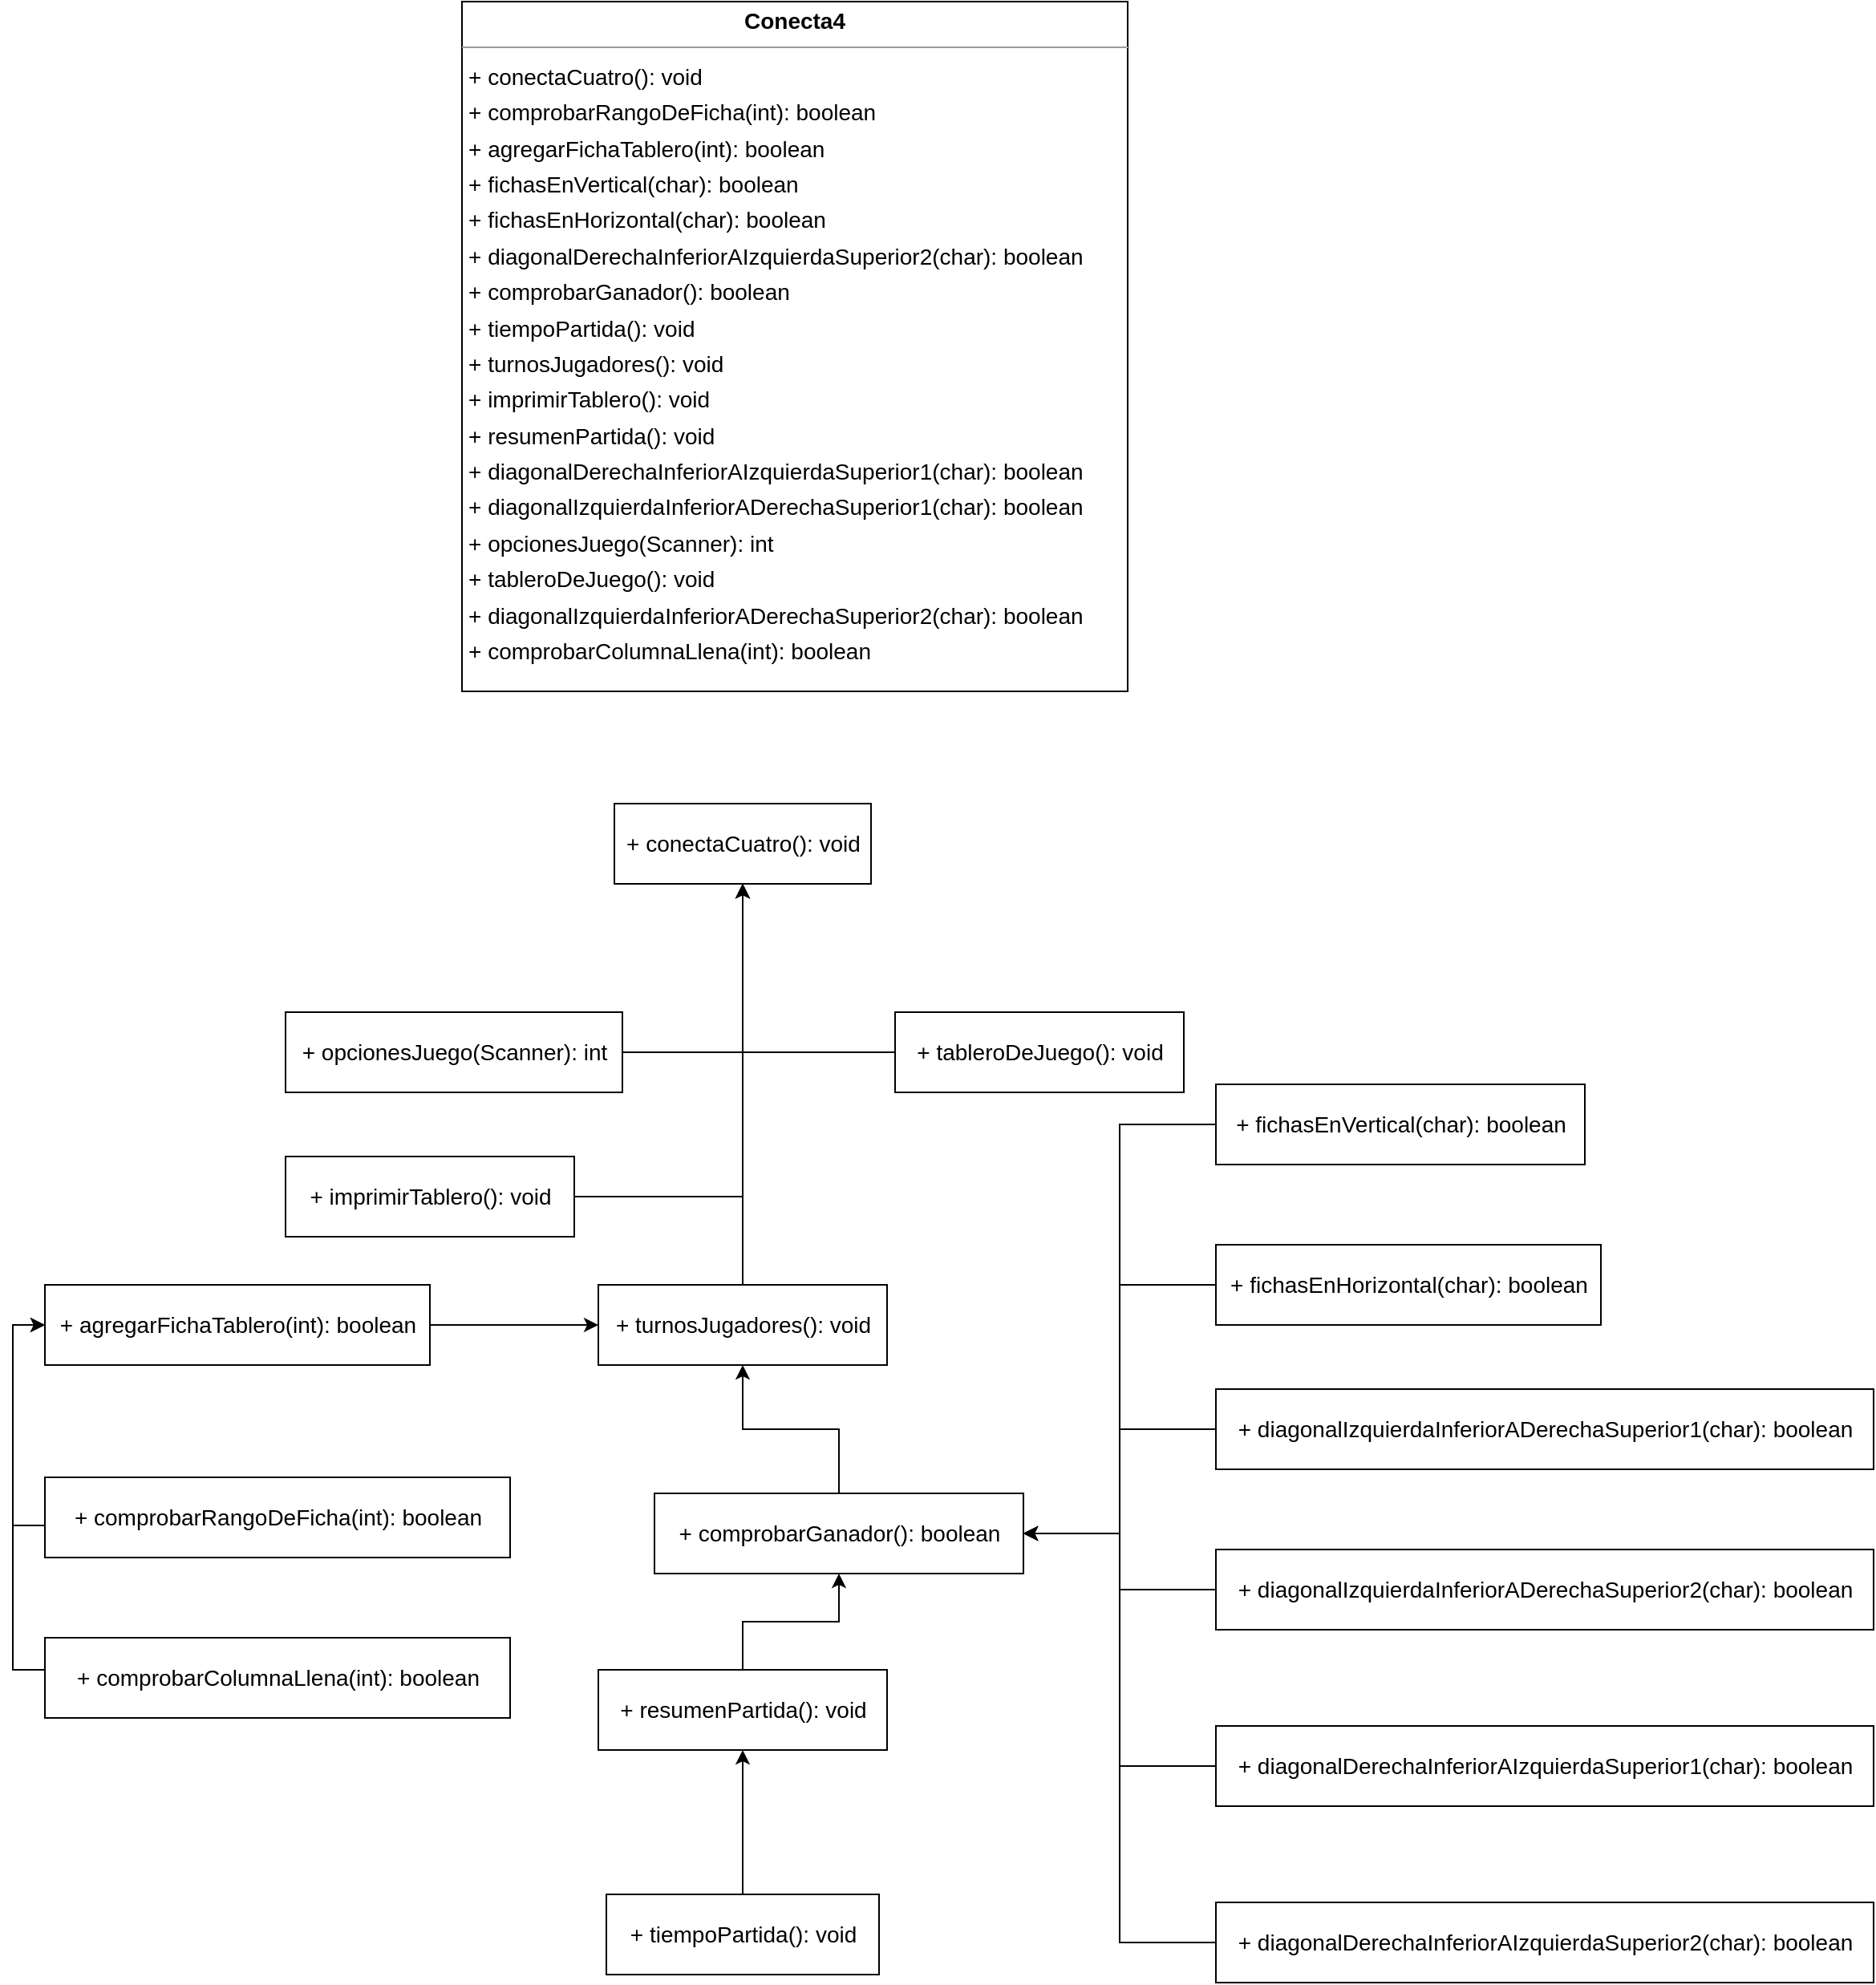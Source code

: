 <mxfile version="20.5.3" type="embed"><diagram id="niHMEKWpn7_BpTSVb3m_" name="Page-1"><mxGraphModel dx="2126" dy="2701" grid="1" gridSize="10" guides="1" tooltips="1" connect="1" arrows="1" fold="1" page="0" pageScale="1" pageWidth="827" pageHeight="1169" background="none" math="0" shadow="0"><root><mxCell id="0"/><mxCell id="1" parent="0"/><mxCell id="node0" value="&lt;p style=&quot;margin:0px;margin-top:4px;text-align:center;&quot;&gt;&lt;b&gt;Conecta4&lt;/b&gt;&lt;/p&gt;&lt;hr size=&quot;1&quot;/&gt;&lt;p style=&quot;margin:0 0 0 4px;line-height:1.6;&quot;&gt;+ conectaCuatro(): void&lt;br/&gt;+ comprobarRangoDeFicha(int): boolean&lt;br/&gt;+ agregarFichaTablero(int): boolean&lt;br/&gt;+ fichasEnVertical(char): boolean&lt;br/&gt;+ fichasEnHorizontal(char): boolean&lt;br/&gt;+ diagonalDerechaInferiorAIzquierdaSuperior2(char): boolean&lt;br/&gt;+ comprobarGanador(): boolean&lt;br/&gt;+ tiempoPartida(): void&lt;br/&gt;+ turnosJugadores(): void&lt;br/&gt;+ imprimirTablero(): void&lt;br/&gt;+ resumenPartida(): void&lt;br/&gt;+ diagonalDerechaInferiorAIzquierdaSuperior1(char): boolean&lt;br/&gt;+ diagonalIzquierdaInferiorADerechaSuperior1(char): boolean&lt;br/&gt;+ opcionesJuego(Scanner): int&lt;br/&gt;+ tableroDeJuego(): void&lt;br/&gt;+ diagonalIzquierdaInferiorADerechaSuperior2(char): boolean&lt;br/&gt;+ comprobarColumnaLlena(int): boolean&lt;/p&gt;" style="verticalAlign=top;align=left;overflow=fill;fontSize=14;fontFamily=Helvetica;html=1;rounded=0;shadow=0;comic=0;labelBackgroundColor=none;strokeWidth=1;" parent="1" vertex="1"><mxGeometry x="-810" y="-1940" width="415" height="430" as="geometry"/></mxCell><mxCell id="2" value="&lt;span style=&quot;font-size: 14px; text-align: left;&quot;&gt;+ conectaCuatro(): void&lt;/span&gt;" style="html=1;" parent="1" vertex="1"><mxGeometry x="-715" y="-1440" width="160" height="50" as="geometry"/></mxCell><mxCell id="51" style="edgeStyle=orthogonalEdgeStyle;rounded=0;orthogonalLoop=1;jettySize=auto;html=1;entryX=0;entryY=0.5;entryDx=0;entryDy=0;" edge="1" parent="1" source="3" target="4"><mxGeometry relative="1" as="geometry"><Array as="points"><mxPoint x="-1090" y="-990"/><mxPoint x="-1090" y="-1115"/></Array></mxGeometry></mxCell><mxCell id="3" value="&lt;span style=&quot;font-size: 14px; text-align: left;&quot;&gt;+ comprobarRangoDeFicha(int): boolean&lt;/span&gt;" style="html=1;" parent="1" vertex="1"><mxGeometry x="-1070" y="-1020" width="290" height="50" as="geometry"/></mxCell><mxCell id="49" style="edgeStyle=orthogonalEdgeStyle;rounded=0;orthogonalLoop=1;jettySize=auto;html=1;entryX=0;entryY=0.5;entryDx=0;entryDy=0;" edge="1" parent="1" source="4" target="12"><mxGeometry relative="1" as="geometry"/></mxCell><mxCell id="4" value="&lt;span style=&quot;font-size: 14px; text-align: left;&quot;&gt;+ agregarFichaTablero(int): boolean&lt;/span&gt;" style="html=1;" parent="1" vertex="1"><mxGeometry x="-1070" y="-1140" width="240" height="50" as="geometry"/></mxCell><mxCell id="29" style="edgeStyle=orthogonalEdgeStyle;rounded=0;orthogonalLoop=1;jettySize=auto;html=1;entryX=1;entryY=0.5;entryDx=0;entryDy=0;" edge="1" parent="1" source="5" target="8"><mxGeometry relative="1" as="geometry"/></mxCell><mxCell id="5" value="&lt;span style=&quot;font-size: 14px; text-align: left;&quot;&gt;+ fichasEnVertical(char): boolean&lt;/span&gt;" style="html=1;" parent="1" vertex="1"><mxGeometry x="-340" y="-1265" width="230" height="50" as="geometry"/></mxCell><mxCell id="36" style="edgeStyle=orthogonalEdgeStyle;rounded=0;orthogonalLoop=1;jettySize=auto;html=1;entryX=1;entryY=0.5;entryDx=0;entryDy=0;" edge="1" parent="1" source="6" target="8"><mxGeometry relative="1" as="geometry"/></mxCell><mxCell id="6" value="&lt;span style=&quot;font-size: 14px; text-align: left;&quot;&gt;+ fichasEnHorizontal(char): boolean&lt;/span&gt;" style="html=1;" parent="1" vertex="1"><mxGeometry x="-340" y="-1165" width="240" height="50" as="geometry"/></mxCell><mxCell id="46" style="edgeStyle=orthogonalEdgeStyle;rounded=0;orthogonalLoop=1;jettySize=auto;html=1;entryX=0.5;entryY=1;entryDx=0;entryDy=0;" edge="1" parent="1" source="8" target="12"><mxGeometry relative="1" as="geometry"/></mxCell><mxCell id="8" value="&lt;span style=&quot;font-size: 14px; text-align: left;&quot;&gt;+ comprobarGanador(): boolean&lt;/span&gt;" style="html=1;" parent="1" vertex="1"><mxGeometry x="-690" y="-1010" width="230" height="50" as="geometry"/></mxCell><mxCell id="30" style="edgeStyle=orthogonalEdgeStyle;rounded=0;orthogonalLoop=1;jettySize=auto;html=1;entryX=1;entryY=0.5;entryDx=0;entryDy=0;" edge="1" parent="1" source="9" target="8"><mxGeometry relative="1" as="geometry"/></mxCell><mxCell id="9" value="&lt;span style=&quot;font-size: 14px; text-align: left;&quot;&gt;+ diagonalDerechaInferiorAIzquierdaSuperior2(char): boolean&lt;/span&gt;" style="html=1;" parent="1" vertex="1"><mxGeometry x="-340" y="-755" width="410" height="50" as="geometry"/></mxCell><mxCell id="47" style="edgeStyle=orthogonalEdgeStyle;rounded=0;orthogonalLoop=1;jettySize=auto;html=1;entryX=0.5;entryY=1;entryDx=0;entryDy=0;" edge="1" parent="1" source="10" target="8"><mxGeometry relative="1" as="geometry"/></mxCell><mxCell id="10" value="&lt;span style=&quot;font-size: 14px; text-align: left;&quot;&gt;+ resumenPartida(): void&lt;/span&gt;" style="html=1;" parent="1" vertex="1"><mxGeometry x="-725" y="-900" width="180" height="50" as="geometry"/></mxCell><mxCell id="22" style="edgeStyle=orthogonalEdgeStyle;rounded=0;orthogonalLoop=1;jettySize=auto;html=1;entryX=0.5;entryY=1;entryDx=0;entryDy=0;" edge="1" parent="1" source="11" target="2"><mxGeometry relative="1" as="geometry"/></mxCell><mxCell id="11" value="&lt;span style=&quot;font-size: 14px; text-align: left;&quot;&gt;+ imprimirTablero(): void&lt;/span&gt;" style="html=1;" parent="1" vertex="1"><mxGeometry x="-920" y="-1220" width="180" height="50" as="geometry"/></mxCell><mxCell id="23" style="edgeStyle=orthogonalEdgeStyle;rounded=0;orthogonalLoop=1;jettySize=auto;html=1;entryX=0.5;entryY=1;entryDx=0;entryDy=0;" edge="1" parent="1" source="12" target="2"><mxGeometry relative="1" as="geometry"/></mxCell><mxCell id="12" value="&lt;span style=&quot;font-size: 14px; text-align: left;&quot;&gt;+ turnosJugadores(): void&lt;/span&gt;" style="html=1;" parent="1" vertex="1"><mxGeometry x="-725" y="-1140" width="180" height="50" as="geometry"/></mxCell><mxCell id="37" style="edgeStyle=orthogonalEdgeStyle;rounded=0;orthogonalLoop=1;jettySize=auto;html=1;entryX=0.5;entryY=1;entryDx=0;entryDy=0;" edge="1" parent="1" source="13" target="10"><mxGeometry relative="1" as="geometry"/></mxCell><mxCell id="13" value="&lt;span style=&quot;font-size: 14px; text-align: left;&quot;&gt;+ tiempoPartida(): void&lt;/span&gt;" style="html=1;" parent="1" vertex="1"><mxGeometry x="-720" y="-760" width="170" height="50" as="geometry"/></mxCell><mxCell id="20" style="edgeStyle=orthogonalEdgeStyle;rounded=0;orthogonalLoop=1;jettySize=auto;html=1;entryX=0.5;entryY=1;entryDx=0;entryDy=0;" edge="1" parent="1" source="14" target="2"><mxGeometry relative="1" as="geometry"><Array as="points"><mxPoint x="-635" y="-1285"/></Array></mxGeometry></mxCell><mxCell id="14" value="&lt;span style=&quot;font-size: 14px; text-align: left;&quot;&gt;+ opcionesJuego(Scanner): int&lt;/span&gt;" style="html=1;" parent="1" vertex="1"><mxGeometry x="-920" y="-1310" width="210" height="50" as="geometry"/></mxCell><mxCell id="31" style="edgeStyle=orthogonalEdgeStyle;rounded=0;orthogonalLoop=1;jettySize=auto;html=1;entryX=1;entryY=0.5;entryDx=0;entryDy=0;" edge="1" parent="1" source="15" target="8"><mxGeometry relative="1" as="geometry"/></mxCell><mxCell id="15" value="&lt;span style=&quot;font-size: 14px; text-align: left;&quot;&gt;+ diagonalDerechaInferiorAIzquierdaSuperior1(char): boolean&lt;/span&gt;" style="html=1;" parent="1" vertex="1"><mxGeometry x="-340" y="-865" width="410" height="50" as="geometry"/></mxCell><mxCell id="33" style="edgeStyle=orthogonalEdgeStyle;rounded=0;orthogonalLoop=1;jettySize=auto;html=1;entryX=1;entryY=0.5;entryDx=0;entryDy=0;" edge="1" parent="1" source="16" target="8"><mxGeometry relative="1" as="geometry"/></mxCell><mxCell id="16" value="&lt;span style=&quot;font-size: 14px; text-align: left;&quot;&gt;+ diagonalIzquierdaInferiorADerechaSuperior1(char): boolean&lt;/span&gt;" style="html=1;" parent="1" vertex="1"><mxGeometry x="-340" y="-1075" width="410" height="50" as="geometry"/></mxCell><mxCell id="32" style="edgeStyle=orthogonalEdgeStyle;rounded=0;orthogonalLoop=1;jettySize=auto;html=1;entryX=1;entryY=0.5;entryDx=0;entryDy=0;" edge="1" parent="1" source="17" target="8"><mxGeometry relative="1" as="geometry"/></mxCell><mxCell id="17" value="&lt;span style=&quot;font-size: 14px; text-align: left;&quot;&gt;+ diagonalIzquierdaInferiorADerechaSuperior2(char): boolean&lt;/span&gt;" style="html=1;" parent="1" vertex="1"><mxGeometry x="-340" y="-975" width="410" height="50" as="geometry"/></mxCell><mxCell id="21" style="edgeStyle=orthogonalEdgeStyle;rounded=0;orthogonalLoop=1;jettySize=auto;html=1;entryX=0.5;entryY=1;entryDx=0;entryDy=0;" edge="1" parent="1" source="18" target="2"><mxGeometry relative="1" as="geometry"/></mxCell><mxCell id="18" value="&lt;span style=&quot;font-size: 14px; text-align: left;&quot;&gt;+ tableroDeJuego(): void&lt;/span&gt;" style="html=1;" parent="1" vertex="1"><mxGeometry x="-540" y="-1310" width="180" height="50" as="geometry"/></mxCell><mxCell id="50" style="edgeStyle=orthogonalEdgeStyle;rounded=0;orthogonalLoop=1;jettySize=auto;html=1;entryX=0;entryY=0.5;entryDx=0;entryDy=0;" edge="1" parent="1" source="19" target="4"><mxGeometry relative="1" as="geometry"><Array as="points"><mxPoint x="-1090" y="-900"/><mxPoint x="-1090" y="-1115"/></Array></mxGeometry></mxCell><mxCell id="19" value="&lt;span style=&quot;font-size: 14px; text-align: left;&quot;&gt;+ comprobarColumnaLlena(int): boolean&lt;/span&gt;" style="html=1;" parent="1" vertex="1"><mxGeometry x="-1070" y="-920" width="290" height="50" as="geometry"/></mxCell></root></mxGraphModel></diagram></mxfile>